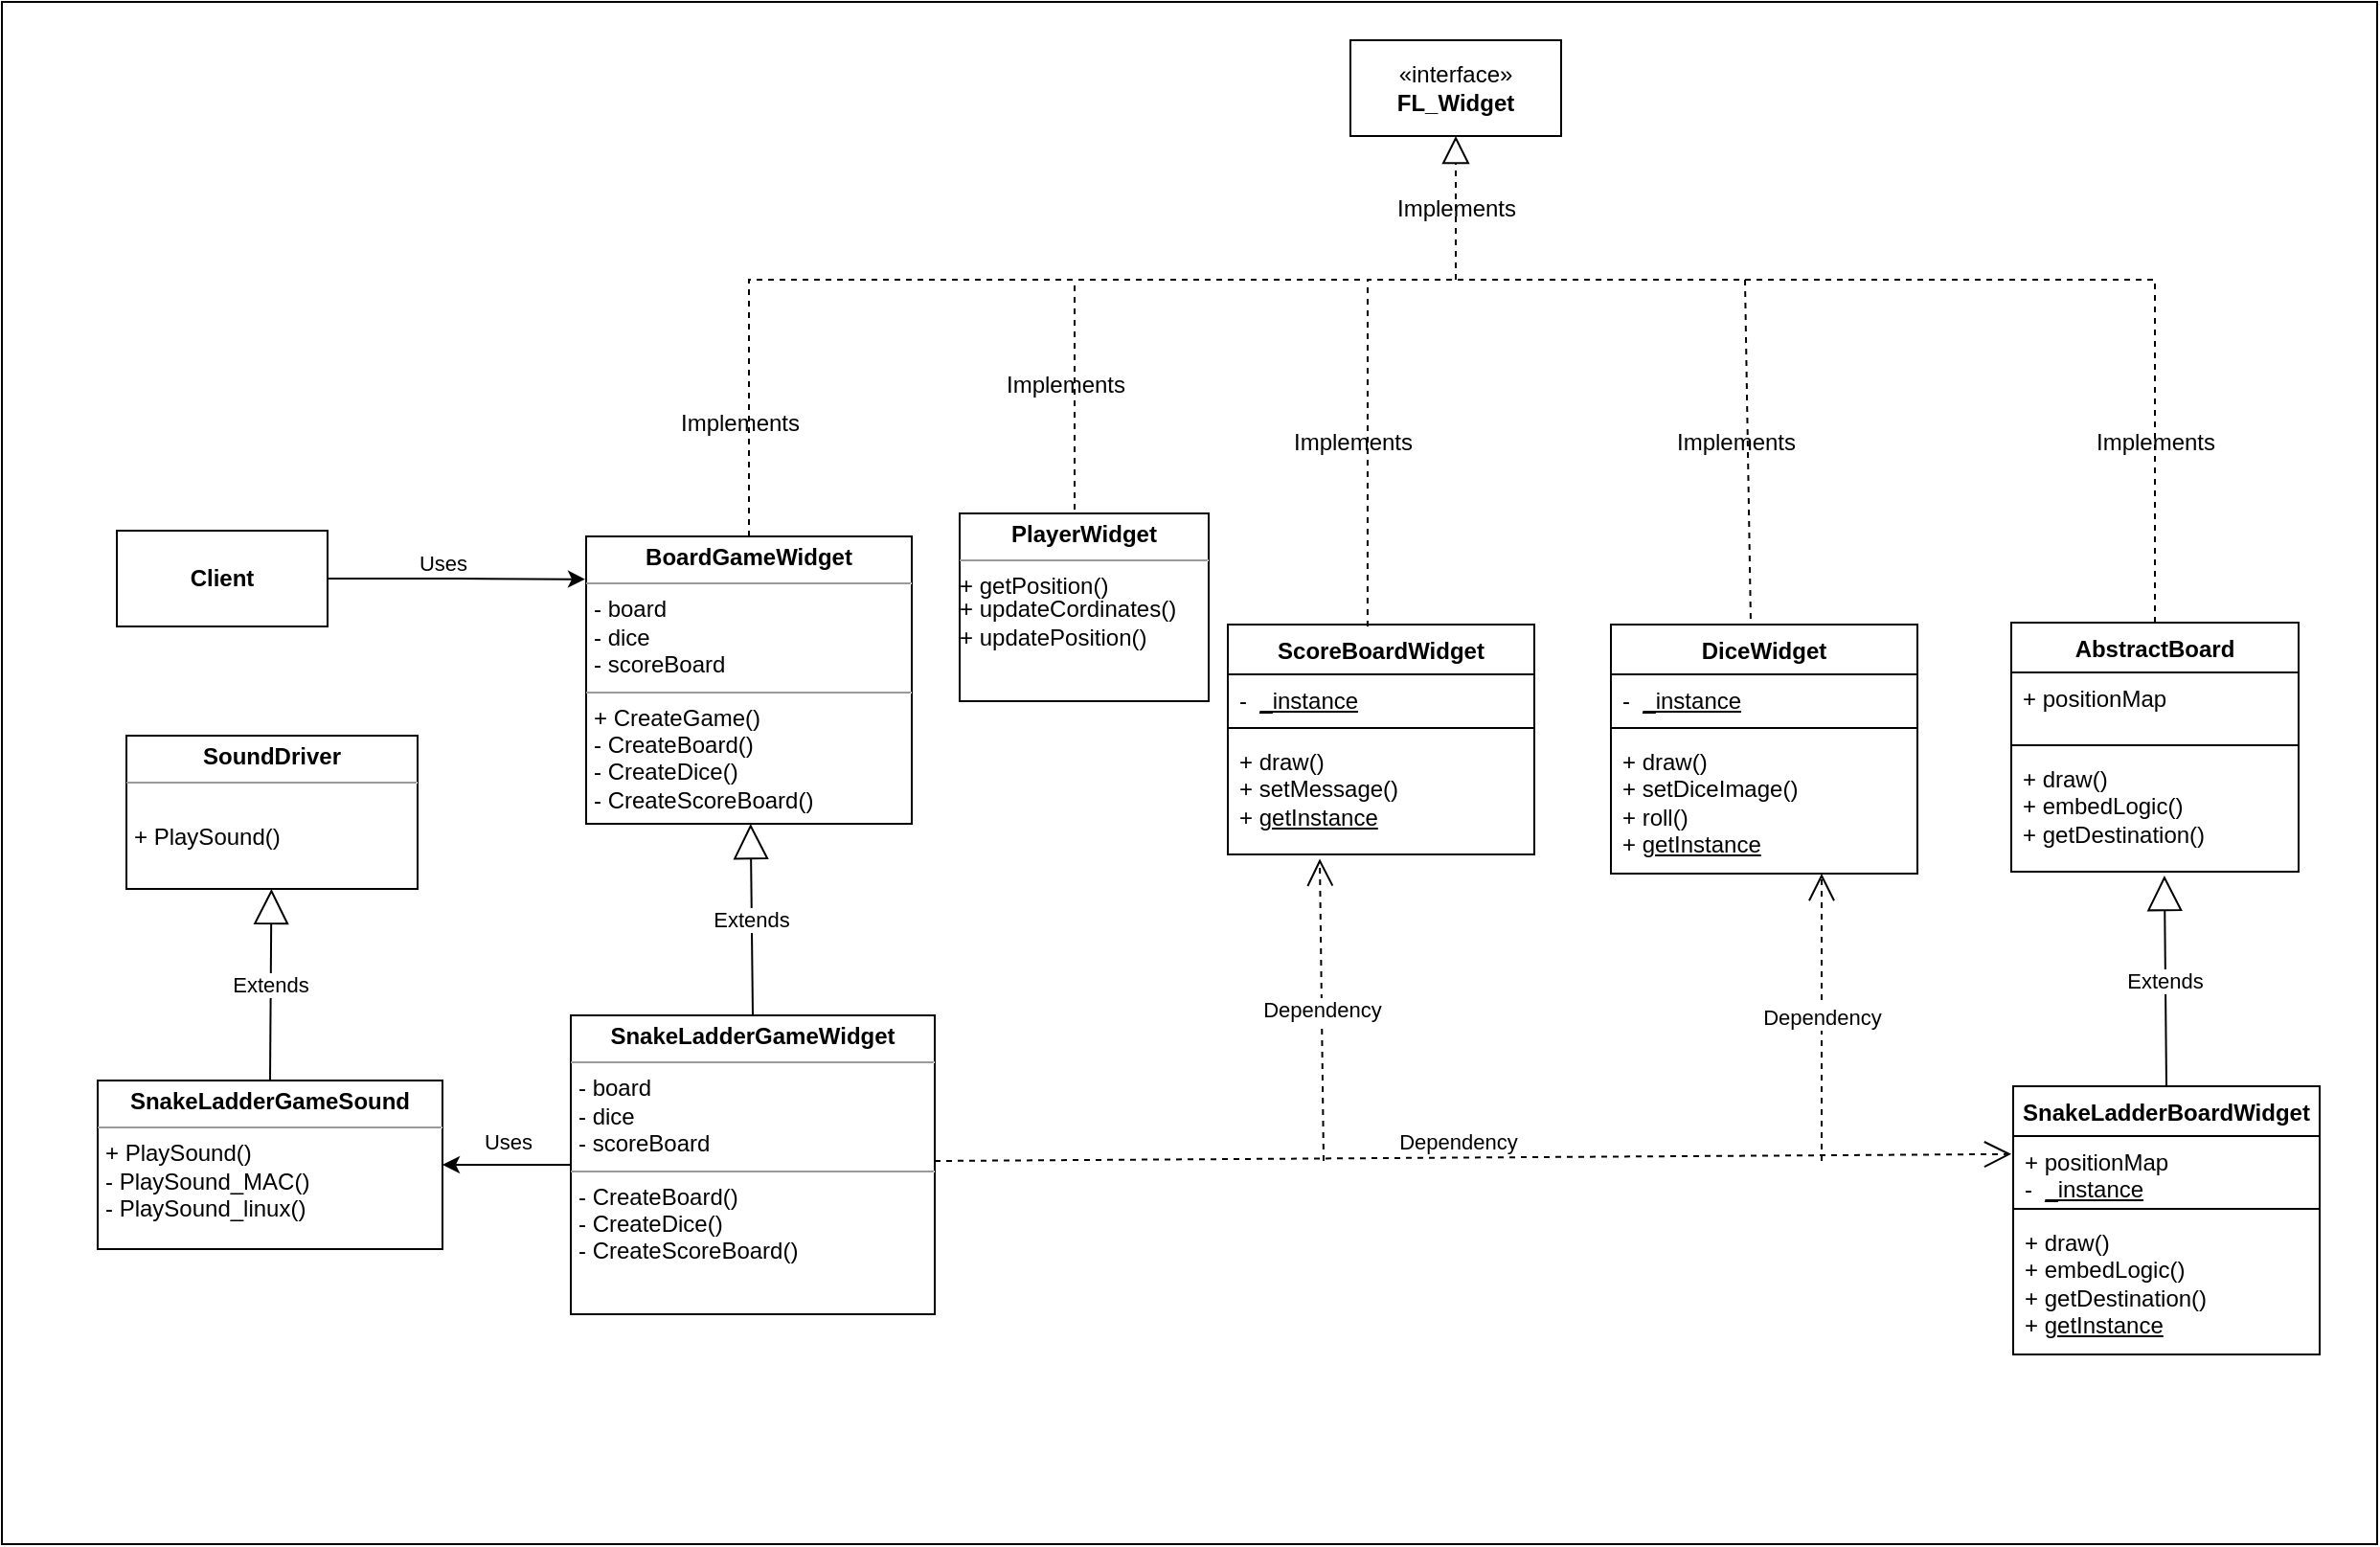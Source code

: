<mxfile version="23.1.6" type="device">
  <diagram name="Page-1" id="SMsJNUzLmAWxk7h4z5Km">
    <mxGraphModel dx="2044" dy="606" grid="1" gridSize="10" guides="1" tooltips="1" connect="1" arrows="1" fold="1" page="1" pageScale="1" pageWidth="850" pageHeight="1100" math="0" shadow="0">
      <root>
        <mxCell id="0" />
        <mxCell id="1" parent="0" />
        <mxCell id="HsAfSYT1dLHXzTpbi4zP-74" value="" style="rounded=0;whiteSpace=wrap;html=1;" parent="1" vertex="1">
          <mxGeometry x="-670" y="115" width="1240" height="805" as="geometry" />
        </mxCell>
        <mxCell id="HsAfSYT1dLHXzTpbi4zP-1" value="AbstractBoard" style="swimlane;fontStyle=1;align=center;verticalAlign=top;childLayout=stackLayout;horizontal=1;startSize=26;horizontalStack=0;resizeParent=1;resizeParentMax=0;resizeLast=0;collapsible=1;marginBottom=0;whiteSpace=wrap;html=1;" parent="1" vertex="1">
          <mxGeometry x="379" y="439" width="150" height="130" as="geometry">
            <mxRectangle x="360" y="170" width="120" height="30" as="alternateBounds" />
          </mxGeometry>
        </mxCell>
        <mxCell id="HsAfSYT1dLHXzTpbi4zP-2" value="+ positionMap" style="text;strokeColor=none;fillColor=none;align=left;verticalAlign=top;spacingLeft=4;spacingRight=4;overflow=hidden;rotatable=0;points=[[0,0.5],[1,0.5]];portConstraint=eastwest;whiteSpace=wrap;html=1;" parent="HsAfSYT1dLHXzTpbi4zP-1" vertex="1">
          <mxGeometry y="26" width="150" height="34" as="geometry" />
        </mxCell>
        <mxCell id="HsAfSYT1dLHXzTpbi4zP-3" value="" style="line;strokeWidth=1;fillColor=none;align=left;verticalAlign=middle;spacingTop=-1;spacingLeft=3;spacingRight=3;rotatable=0;labelPosition=right;points=[];portConstraint=eastwest;strokeColor=inherit;" parent="HsAfSYT1dLHXzTpbi4zP-1" vertex="1">
          <mxGeometry y="60" width="150" height="8" as="geometry" />
        </mxCell>
        <mxCell id="HsAfSYT1dLHXzTpbi4zP-4" value="+ draw()&lt;br&gt;+ embedLogic()&lt;br&gt;+ getDestination()" style="text;strokeColor=none;fillColor=none;align=left;verticalAlign=top;spacingLeft=4;spacingRight=4;overflow=hidden;rotatable=0;points=[[0,0.5],[1,0.5]];portConstraint=eastwest;whiteSpace=wrap;html=1;" parent="HsAfSYT1dLHXzTpbi4zP-1" vertex="1">
          <mxGeometry y="68" width="150" height="62" as="geometry" />
        </mxCell>
        <mxCell id="HsAfSYT1dLHXzTpbi4zP-5" value="SnakeLadderBoardWidget" style="swimlane;fontStyle=1;align=center;verticalAlign=top;childLayout=stackLayout;horizontal=1;startSize=26;horizontalStack=0;resizeParent=1;resizeParentMax=0;resizeLast=0;collapsible=1;marginBottom=0;whiteSpace=wrap;html=1;" parent="1" vertex="1">
          <mxGeometry x="380" y="681" width="160" height="140" as="geometry">
            <mxRectangle x="360" y="170" width="120" height="30" as="alternateBounds" />
          </mxGeometry>
        </mxCell>
        <mxCell id="HsAfSYT1dLHXzTpbi4zP-6" value="+ positionMap&lt;br&gt;-&amp;nbsp; &lt;u&gt;_instance&lt;/u&gt;" style="text;strokeColor=none;fillColor=none;align=left;verticalAlign=top;spacingLeft=4;spacingRight=4;overflow=hidden;rotatable=0;points=[[0,0.5],[1,0.5]];portConstraint=eastwest;whiteSpace=wrap;html=1;" parent="HsAfSYT1dLHXzTpbi4zP-5" vertex="1">
          <mxGeometry y="26" width="160" height="34" as="geometry" />
        </mxCell>
        <mxCell id="HsAfSYT1dLHXzTpbi4zP-7" value="" style="line;strokeWidth=1;fillColor=none;align=left;verticalAlign=middle;spacingTop=-1;spacingLeft=3;spacingRight=3;rotatable=0;labelPosition=right;points=[];portConstraint=eastwest;strokeColor=inherit;" parent="HsAfSYT1dLHXzTpbi4zP-5" vertex="1">
          <mxGeometry y="60" width="160" height="8" as="geometry" />
        </mxCell>
        <mxCell id="HsAfSYT1dLHXzTpbi4zP-8" value="+ draw()&lt;br&gt;+ embedLogic()&lt;br&gt;+ getDestination()&lt;br&gt;+ &lt;u&gt;getInstance&lt;/u&gt;" style="text;strokeColor=none;fillColor=none;align=left;verticalAlign=top;spacingLeft=4;spacingRight=4;overflow=hidden;rotatable=0;points=[[0,0.5],[1,0.5]];portConstraint=eastwest;whiteSpace=wrap;html=1;" parent="HsAfSYT1dLHXzTpbi4zP-5" vertex="1">
          <mxGeometry y="68" width="160" height="72" as="geometry" />
        </mxCell>
        <mxCell id="HsAfSYT1dLHXzTpbi4zP-25" value="«interface»&lt;br&gt;&lt;b&gt;FL_Widget&lt;/b&gt;" style="html=1;whiteSpace=wrap;" parent="1" vertex="1">
          <mxGeometry x="34" y="135" width="110" height="50" as="geometry" />
        </mxCell>
        <mxCell id="HsAfSYT1dLHXzTpbi4zP-27" value="DiceWidget" style="swimlane;fontStyle=1;align=center;verticalAlign=top;childLayout=stackLayout;horizontal=1;startSize=26;horizontalStack=0;resizeParent=1;resizeParentMax=0;resizeLast=0;collapsible=1;marginBottom=0;whiteSpace=wrap;html=1;" parent="1" vertex="1">
          <mxGeometry x="170" y="440" width="160" height="130" as="geometry">
            <mxRectangle x="360" y="170" width="120" height="30" as="alternateBounds" />
          </mxGeometry>
        </mxCell>
        <mxCell id="HsAfSYT1dLHXzTpbi4zP-28" value="-&amp;nbsp; &lt;u&gt;_instance&lt;/u&gt;" style="text;strokeColor=none;fillColor=none;align=left;verticalAlign=top;spacingLeft=4;spacingRight=4;overflow=hidden;rotatable=0;points=[[0,0.5],[1,0.5]];portConstraint=eastwest;whiteSpace=wrap;html=1;" parent="HsAfSYT1dLHXzTpbi4zP-27" vertex="1">
          <mxGeometry y="26" width="160" height="24" as="geometry" />
        </mxCell>
        <mxCell id="HsAfSYT1dLHXzTpbi4zP-29" value="" style="line;strokeWidth=1;fillColor=none;align=left;verticalAlign=middle;spacingTop=-1;spacingLeft=3;spacingRight=3;rotatable=0;labelPosition=right;points=[];portConstraint=eastwest;strokeColor=inherit;" parent="HsAfSYT1dLHXzTpbi4zP-27" vertex="1">
          <mxGeometry y="50" width="160" height="8" as="geometry" />
        </mxCell>
        <mxCell id="HsAfSYT1dLHXzTpbi4zP-30" value="+ draw()&lt;br&gt;+ setDiceImage()&lt;br&gt;+ roll()&lt;br&gt;+ &lt;u&gt;getInstance&lt;/u&gt;" style="text;strokeColor=none;fillColor=none;align=left;verticalAlign=top;spacingLeft=4;spacingRight=4;overflow=hidden;rotatable=0;points=[[0,0.5],[1,0.5]];portConstraint=eastwest;whiteSpace=wrap;html=1;" parent="HsAfSYT1dLHXzTpbi4zP-27" vertex="1">
          <mxGeometry y="58" width="160" height="72" as="geometry" />
        </mxCell>
        <mxCell id="HsAfSYT1dLHXzTpbi4zP-31" value="ScoreBoardWidget" style="swimlane;fontStyle=1;align=center;verticalAlign=top;childLayout=stackLayout;horizontal=1;startSize=26;horizontalStack=0;resizeParent=1;resizeParentMax=0;resizeLast=0;collapsible=1;marginBottom=0;whiteSpace=wrap;html=1;" parent="1" vertex="1">
          <mxGeometry x="-30" y="440" width="160" height="120" as="geometry">
            <mxRectangle x="360" y="170" width="120" height="30" as="alternateBounds" />
          </mxGeometry>
        </mxCell>
        <mxCell id="HsAfSYT1dLHXzTpbi4zP-32" value="-&amp;nbsp; &lt;u&gt;_instance&lt;/u&gt;" style="text;strokeColor=none;fillColor=none;align=left;verticalAlign=top;spacingLeft=4;spacingRight=4;overflow=hidden;rotatable=0;points=[[0,0.5],[1,0.5]];portConstraint=eastwest;whiteSpace=wrap;html=1;" parent="HsAfSYT1dLHXzTpbi4zP-31" vertex="1">
          <mxGeometry y="26" width="160" height="24" as="geometry" />
        </mxCell>
        <mxCell id="HsAfSYT1dLHXzTpbi4zP-33" value="" style="line;strokeWidth=1;fillColor=none;align=left;verticalAlign=middle;spacingTop=-1;spacingLeft=3;spacingRight=3;rotatable=0;labelPosition=right;points=[];portConstraint=eastwest;strokeColor=inherit;" parent="HsAfSYT1dLHXzTpbi4zP-31" vertex="1">
          <mxGeometry y="50" width="160" height="8" as="geometry" />
        </mxCell>
        <mxCell id="HsAfSYT1dLHXzTpbi4zP-34" value="+ draw()&lt;br&gt;+ setMessage()&lt;br&gt;+ &lt;u&gt;getInstance&lt;/u&gt;" style="text;strokeColor=none;fillColor=none;align=left;verticalAlign=top;spacingLeft=4;spacingRight=4;overflow=hidden;rotatable=0;points=[[0,0.5],[1,0.5]];portConstraint=eastwest;whiteSpace=wrap;html=1;" parent="HsAfSYT1dLHXzTpbi4zP-31" vertex="1">
          <mxGeometry y="58" width="160" height="62" as="geometry" />
        </mxCell>
        <mxCell id="HsAfSYT1dLHXzTpbi4zP-36" value="Extends" style="endArrow=block;endSize=16;endFill=0;html=1;rounded=0;entryX=0.533;entryY=1.032;entryDx=0;entryDy=0;entryPerimeter=0;exitX=0.5;exitY=0;exitDx=0;exitDy=0;" parent="1" source="HsAfSYT1dLHXzTpbi4zP-5" target="HsAfSYT1dLHXzTpbi4zP-4" edge="1">
          <mxGeometry width="160" relative="1" as="geometry">
            <mxPoint x="330" y="390" as="sourcePoint" />
            <mxPoint x="490" y="390" as="targetPoint" />
          </mxGeometry>
        </mxCell>
        <mxCell id="HsAfSYT1dLHXzTpbi4zP-44" value="" style="endArrow=none;dashed=1;html=1;rounded=0;exitX=0.456;exitY=0.008;exitDx=0;exitDy=0;exitPerimeter=0;" parent="1" source="HsAfSYT1dLHXzTpbi4zP-31" edge="1">
          <mxGeometry width="50" height="50" relative="1" as="geometry">
            <mxPoint x="180" y="360" as="sourcePoint" />
            <mxPoint x="240" y="260" as="targetPoint" />
            <Array as="points">
              <mxPoint x="43" y="260" />
            </Array>
          </mxGeometry>
        </mxCell>
        <mxCell id="HsAfSYT1dLHXzTpbi4zP-48" value="" style="endArrow=none;dashed=1;html=1;rounded=0;exitX=0.456;exitY=-0.023;exitDx=0;exitDy=0;exitPerimeter=0;" parent="1" source="HsAfSYT1dLHXzTpbi4zP-27" edge="1">
          <mxGeometry width="50" height="50" relative="1" as="geometry">
            <mxPoint x="53" y="451" as="sourcePoint" />
            <mxPoint x="240" y="260" as="targetPoint" />
            <Array as="points" />
          </mxGeometry>
        </mxCell>
        <mxCell id="HsAfSYT1dLHXzTpbi4zP-49" value="" style="endArrow=none;dashed=1;html=1;rounded=0;exitX=0.5;exitY=0;exitDx=0;exitDy=0;" parent="1" source="HsAfSYT1dLHXzTpbi4zP-1" edge="1">
          <mxGeometry width="50" height="50" relative="1" as="geometry">
            <mxPoint x="443" y="362" as="sourcePoint" />
            <mxPoint x="240" y="260" as="targetPoint" />
            <Array as="points">
              <mxPoint x="454" y="260" />
              <mxPoint x="240" y="260" />
            </Array>
          </mxGeometry>
        </mxCell>
        <mxCell id="HsAfSYT1dLHXzTpbi4zP-52" value="&lt;p style=&quot;margin:0px;margin-top:4px;text-align:center;&quot;&gt;&lt;b&gt;BoardGameWidget&lt;/b&gt;&lt;br&gt;&lt;/p&gt;&lt;hr size=&quot;1&quot;&gt;&lt;p style=&quot;margin:0px;margin-left:4px;&quot;&gt;- board&lt;/p&gt;&lt;p style=&quot;margin:0px;margin-left:4px;&quot;&gt;- dice&lt;/p&gt;&lt;p style=&quot;margin:0px;margin-left:4px;&quot;&gt;- scoreBoard&lt;/p&gt;&lt;hr size=&quot;1&quot;&gt;&lt;p style=&quot;margin:0px;margin-left:4px;&quot;&gt;+ CreateGame()&lt;/p&gt;&lt;p style=&quot;margin:0px;margin-left:4px;&quot;&gt;- CreateBoard()&lt;/p&gt;&lt;p style=&quot;margin:0px;margin-left:4px;&quot;&gt;- CreateDice()&lt;/p&gt;&lt;p style=&quot;margin:0px;margin-left:4px;&quot;&gt;- CreateScoreBoard()&lt;/p&gt;" style="verticalAlign=top;align=left;overflow=fill;html=1;whiteSpace=wrap;" parent="1" vertex="1">
          <mxGeometry x="-365" y="394" width="170" height="150" as="geometry" />
        </mxCell>
        <mxCell id="gNm0_VVW3XgfJPOKVpQ8-4" value="" style="edgeStyle=orthogonalEdgeStyle;rounded=0;orthogonalLoop=1;jettySize=auto;html=1;" parent="1" source="HsAfSYT1dLHXzTpbi4zP-53" target="gNm0_VVW3XgfJPOKVpQ8-2" edge="1">
          <mxGeometry relative="1" as="geometry" />
        </mxCell>
        <mxCell id="gNm0_VVW3XgfJPOKVpQ8-5" value="Uses" style="edgeLabel;html=1;align=center;verticalAlign=middle;resizable=0;points=[];" parent="gNm0_VVW3XgfJPOKVpQ8-4" vertex="1" connectable="0">
          <mxGeometry x="-0.015" y="-2" relative="1" as="geometry">
            <mxPoint y="-10" as="offset" />
          </mxGeometry>
        </mxCell>
        <mxCell id="HsAfSYT1dLHXzTpbi4zP-53" value="&lt;p style=&quot;margin:0px;margin-top:4px;text-align:center;&quot;&gt;&lt;b&gt;SnakeLadderGameWidget&lt;/b&gt;&lt;/p&gt;&lt;hr size=&quot;1&quot;&gt;&lt;p style=&quot;margin:0px;margin-left:4px;&quot;&gt;- board&lt;/p&gt;&lt;p style=&quot;margin:0px;margin-left:4px;&quot;&gt;- dice&lt;/p&gt;&lt;p style=&quot;margin:0px;margin-left:4px;&quot;&gt;- scoreBoard&lt;/p&gt;&lt;hr size=&quot;1&quot;&gt;&lt;p style=&quot;margin:0px;margin-left:4px;&quot;&gt;&lt;span style=&quot;background-color: initial;&quot;&gt;- CreateBoard()&lt;/span&gt;&lt;br&gt;&lt;/p&gt;&lt;p style=&quot;margin:0px;margin-left:4px;&quot;&gt;- CreateDice()&lt;/p&gt;&lt;p style=&quot;margin:0px;margin-left:4px;&quot;&gt;- CreateScoreBoard()&lt;/p&gt;" style="verticalAlign=top;align=left;overflow=fill;html=1;whiteSpace=wrap;" parent="1" vertex="1">
          <mxGeometry x="-373" y="644" width="190" height="156" as="geometry" />
        </mxCell>
        <mxCell id="HsAfSYT1dLHXzTpbi4zP-54" value="" style="endArrow=none;dashed=1;html=1;rounded=0;exitX=0.5;exitY=0;exitDx=0;exitDy=0;" parent="1" source="HsAfSYT1dLHXzTpbi4zP-52" edge="1">
          <mxGeometry width="50" height="50" relative="1" as="geometry">
            <mxPoint x="-267" y="291" as="sourcePoint" />
            <mxPoint x="40" y="260" as="targetPoint" />
            <Array as="points">
              <mxPoint x="-280" y="260" />
            </Array>
          </mxGeometry>
        </mxCell>
        <mxCell id="HsAfSYT1dLHXzTpbi4zP-55" value="Extends" style="endArrow=block;endSize=16;endFill=0;html=1;rounded=0;exitX=0.5;exitY=0;exitDx=0;exitDy=0;" parent="1" source="HsAfSYT1dLHXzTpbi4zP-53" target="HsAfSYT1dLHXzTpbi4zP-52" edge="1">
          <mxGeometry width="160" relative="1" as="geometry">
            <mxPoint x="-274.59" y="632" as="sourcePoint" />
            <mxPoint x="-276" y="550" as="targetPoint" />
          </mxGeometry>
        </mxCell>
        <mxCell id="HsAfSYT1dLHXzTpbi4zP-56" value="&lt;b&gt;Client&lt;/b&gt;" style="html=1;whiteSpace=wrap;" parent="1" vertex="1">
          <mxGeometry x="-610" y="391" width="110" height="50" as="geometry" />
        </mxCell>
        <mxCell id="HsAfSYT1dLHXzTpbi4zP-57" style="edgeStyle=orthogonalEdgeStyle;rounded=0;orthogonalLoop=1;jettySize=auto;html=1;entryX=-0.003;entryY=0.149;entryDx=0;entryDy=0;entryPerimeter=0;" parent="1" source="HsAfSYT1dLHXzTpbi4zP-56" target="HsAfSYT1dLHXzTpbi4zP-52" edge="1">
          <mxGeometry relative="1" as="geometry" />
        </mxCell>
        <mxCell id="HsAfSYT1dLHXzTpbi4zP-62" value="Uses" style="edgeLabel;html=1;align=center;verticalAlign=middle;resizable=0;points=[];" parent="HsAfSYT1dLHXzTpbi4zP-57" vertex="1" connectable="0">
          <mxGeometry x="-0.298" y="4" relative="1" as="geometry">
            <mxPoint x="12" y="-4" as="offset" />
          </mxGeometry>
        </mxCell>
        <mxCell id="HsAfSYT1dLHXzTpbi4zP-59" value="Dependency" style="endArrow=open;endSize=12;dashed=1;html=1;rounded=0;entryX=-0.006;entryY=0.277;entryDx=0;entryDy=0;entryPerimeter=0;" parent="1" target="HsAfSYT1dLHXzTpbi4zP-6" edge="1">
          <mxGeometry x="-0.028" y="8" width="160" relative="1" as="geometry">
            <mxPoint x="-183" y="720" as="sourcePoint" />
            <mxPoint x="-23" y="720" as="targetPoint" />
            <mxPoint as="offset" />
          </mxGeometry>
        </mxCell>
        <mxCell id="HsAfSYT1dLHXzTpbi4zP-60" value="Dependency" style="endArrow=open;endSize=12;dashed=1;html=1;rounded=0;entryX=0.3;entryY=1.037;entryDx=0;entryDy=0;entryPerimeter=0;" parent="1" target="HsAfSYT1dLHXzTpbi4zP-34" edge="1">
          <mxGeometry width="160" relative="1" as="geometry">
            <mxPoint x="20" y="720" as="sourcePoint" />
            <mxPoint x="20" y="570" as="targetPoint" />
          </mxGeometry>
        </mxCell>
        <mxCell id="HsAfSYT1dLHXzTpbi4zP-61" value="Dependency" style="endArrow=open;endSize=12;dashed=1;html=1;rounded=0;" parent="1" edge="1">
          <mxGeometry width="160" relative="1" as="geometry">
            <mxPoint x="280" y="720" as="sourcePoint" />
            <mxPoint x="280" y="570" as="targetPoint" />
          </mxGeometry>
        </mxCell>
        <mxCell id="HsAfSYT1dLHXzTpbi4zP-63" value="" style="endArrow=block;dashed=1;endFill=0;endSize=12;html=1;rounded=0;entryX=0.5;entryY=1;entryDx=0;entryDy=0;" parent="1" target="HsAfSYT1dLHXzTpbi4zP-25" edge="1">
          <mxGeometry width="160" relative="1" as="geometry">
            <mxPoint x="89" y="260" as="sourcePoint" />
            <mxPoint x="150" y="230" as="targetPoint" />
          </mxGeometry>
        </mxCell>
        <mxCell id="HsAfSYT1dLHXzTpbi4zP-64" value="Implements" style="text;html=1;align=center;verticalAlign=middle;resizable=0;points=[];autosize=1;strokeColor=none;fillColor=none;" parent="1" vertex="1">
          <mxGeometry x="44" y="208" width="90" height="30" as="geometry" />
        </mxCell>
        <mxCell id="HsAfSYT1dLHXzTpbi4zP-65" value="Implements" style="text;html=1;align=center;verticalAlign=middle;resizable=0;points=[];autosize=1;strokeColor=none;fillColor=none;" parent="1" vertex="1">
          <mxGeometry x="-10" y="330" width="90" height="30" as="geometry" />
        </mxCell>
        <mxCell id="HsAfSYT1dLHXzTpbi4zP-66" value="Implements" style="text;html=1;align=center;verticalAlign=middle;resizable=0;points=[];autosize=1;strokeColor=none;fillColor=none;" parent="1" vertex="1">
          <mxGeometry x="190" y="330" width="90" height="30" as="geometry" />
        </mxCell>
        <mxCell id="HsAfSYT1dLHXzTpbi4zP-67" value="Implements" style="text;html=1;align=center;verticalAlign=middle;resizable=0;points=[];autosize=1;strokeColor=none;fillColor=none;" parent="1" vertex="1">
          <mxGeometry x="409" y="330" width="90" height="30" as="geometry" />
        </mxCell>
        <mxCell id="HsAfSYT1dLHXzTpbi4zP-68" value="Implements" style="text;html=1;align=center;verticalAlign=middle;resizable=0;points=[];autosize=1;strokeColor=none;fillColor=none;" parent="1" vertex="1">
          <mxGeometry x="-330" y="320" width="90" height="30" as="geometry" />
        </mxCell>
        <mxCell id="HsAfSYT1dLHXzTpbi4zP-69" value="&lt;p style=&quot;margin:0px;margin-top:4px;text-align:center;&quot;&gt;&lt;b&gt;PlayerWidget&lt;/b&gt;&lt;/p&gt;&lt;hr size=&quot;1&quot;&gt;&lt;div style=&quot;height:2px;&quot;&gt;+ getPosition()&lt;/div&gt;&lt;div style=&quot;height:2px;&quot;&gt;&lt;br&gt;&lt;/div&gt;&lt;div style=&quot;height:2px;&quot;&gt;&lt;br&gt;&lt;/div&gt;&lt;div style=&quot;height:2px;&quot;&gt;&lt;br&gt;&lt;/div&gt;&lt;div style=&quot;height:2px;&quot;&gt;&lt;span style=&quot;white-space: pre;&quot;&gt;&#x9;&lt;/span&gt;&lt;br&gt;&lt;/div&gt;&lt;div style=&quot;height:2px;&quot;&gt;&lt;br&gt;&lt;/div&gt;&lt;div style=&quot;height:2px;&quot;&gt;+ updateCordinates()&lt;br&gt;+ updatePosition()&lt;/div&gt;&lt;div style=&quot;height:2px;&quot;&gt;&lt;br&gt;&lt;/div&gt;&lt;div style=&quot;height:2px;&quot;&gt;&lt;br&gt;&lt;/div&gt;" style="verticalAlign=top;align=left;overflow=fill;html=1;whiteSpace=wrap;" parent="1" vertex="1">
          <mxGeometry x="-170" y="382" width="130" height="98" as="geometry" />
        </mxCell>
        <mxCell id="HsAfSYT1dLHXzTpbi4zP-70" value="" style="endArrow=none;dashed=1;html=1;rounded=0;" parent="1" edge="1">
          <mxGeometry width="50" height="50" relative="1" as="geometry">
            <mxPoint x="-110" y="380" as="sourcePoint" />
            <mxPoint x="-110" y="260" as="targetPoint" />
          </mxGeometry>
        </mxCell>
        <mxCell id="HsAfSYT1dLHXzTpbi4zP-73" value="Implements" style="text;html=1;align=center;verticalAlign=middle;resizable=0;points=[];autosize=1;strokeColor=none;fillColor=none;" parent="1" vertex="1">
          <mxGeometry x="-160" y="300" width="90" height="30" as="geometry" />
        </mxCell>
        <mxCell id="gNm0_VVW3XgfJPOKVpQ8-1" value="&lt;p style=&quot;margin:0px;margin-top:4px;text-align:center;&quot;&gt;&lt;b&gt;SoundDriver&lt;/b&gt;&lt;/p&gt;&lt;hr size=&quot;1&quot;&gt;&lt;p style=&quot;margin:0px;margin-left:4px;&quot;&gt;&lt;br&gt;&lt;/p&gt;&lt;p style=&quot;margin:0px;margin-left:4px;&quot;&gt;+ PlaySound()&lt;/p&gt;" style="verticalAlign=top;align=left;overflow=fill;html=1;whiteSpace=wrap;" parent="1" vertex="1">
          <mxGeometry x="-605" y="498" width="152" height="80" as="geometry" />
        </mxCell>
        <mxCell id="gNm0_VVW3XgfJPOKVpQ8-2" value="&lt;p style=&quot;margin:0px;margin-top:4px;text-align:center;&quot;&gt;&lt;b&gt;SnakeLadderGameSound&lt;/b&gt;&lt;/p&gt;&lt;hr size=&quot;1&quot;&gt;&lt;p style=&quot;margin:0px;margin-left:4px;&quot;&gt;&lt;span style=&quot;background-color: initial;&quot;&gt;+ PlaySound()&lt;/span&gt;&lt;/p&gt;&lt;p style=&quot;margin:0px;margin-left:4px;&quot;&gt;- PlaySound_MAC()&lt;/p&gt;&lt;p style=&quot;margin:0px;margin-left:4px;&quot;&gt;- PlaySound_linux()&lt;/p&gt;" style="verticalAlign=top;align=left;overflow=fill;html=1;whiteSpace=wrap;" parent="1" vertex="1">
          <mxGeometry x="-620" y="678" width="180" height="88" as="geometry" />
        </mxCell>
        <mxCell id="gNm0_VVW3XgfJPOKVpQ8-3" value="Extends" style="endArrow=block;endSize=16;endFill=0;html=1;rounded=0;exitX=0.5;exitY=0;exitDx=0;exitDy=0;" parent="1" source="gNm0_VVW3XgfJPOKVpQ8-2" target="gNm0_VVW3XgfJPOKVpQ8-1" edge="1">
          <mxGeometry width="160" relative="1" as="geometry">
            <mxPoint x="-521.59" y="718" as="sourcePoint" />
            <mxPoint x="-523" y="636" as="targetPoint" />
          </mxGeometry>
        </mxCell>
      </root>
    </mxGraphModel>
  </diagram>
</mxfile>
